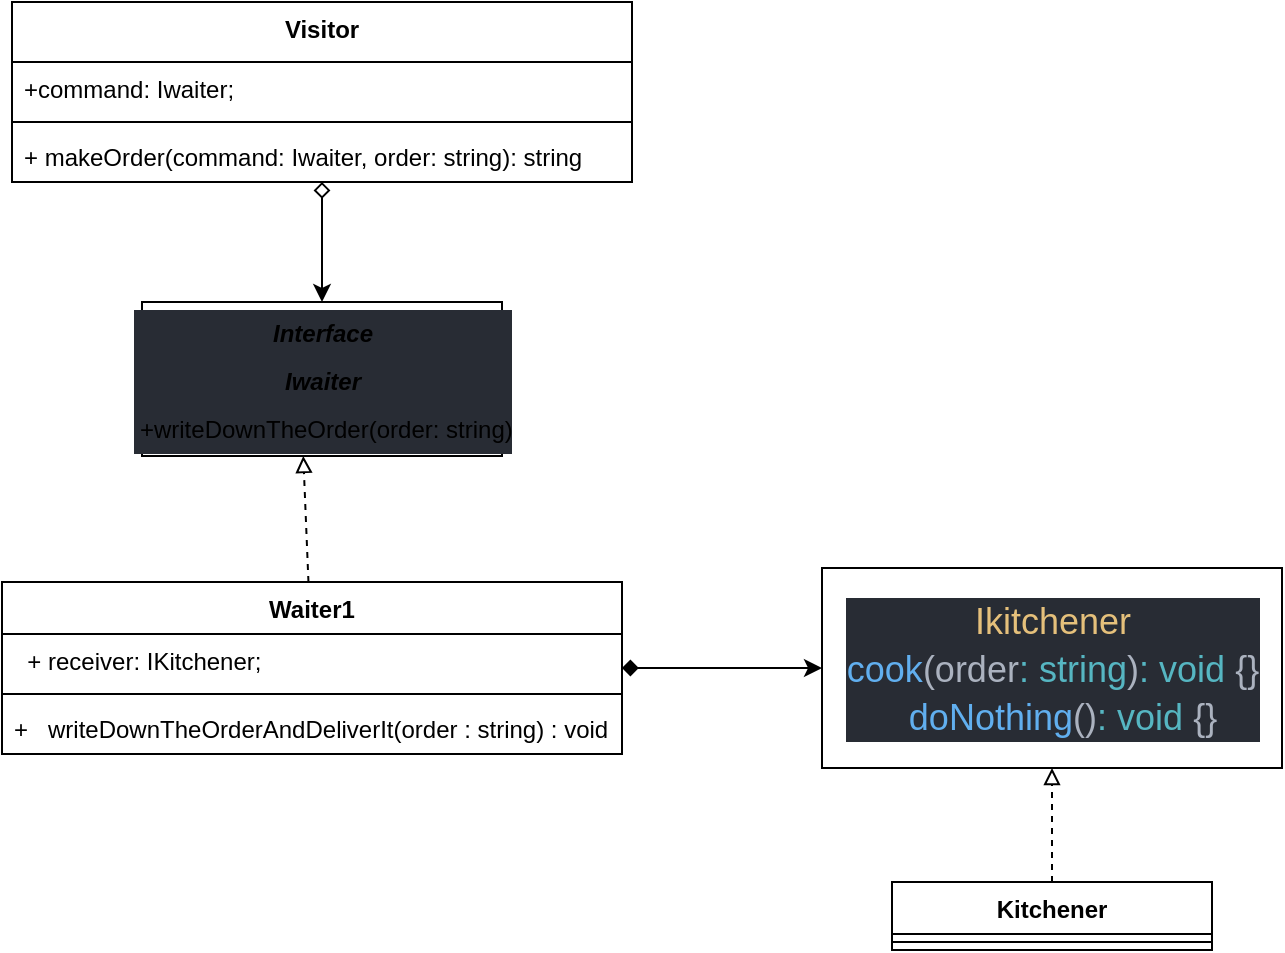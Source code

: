 <mxfile>
    <diagram id="bfcmRooAX_Vajdehl1cz" name="Page-1">
        <mxGraphModel dx="1980" dy="472" grid="1" gridSize="10" guides="1" tooltips="1" connect="1" arrows="1" fold="1" page="1" pageScale="1" pageWidth="850" pageHeight="1100" math="0" shadow="0">
            <root>
                <mxCell id="0"/>
                <mxCell id="1" parent="0"/>
                <mxCell id="23" style="edgeStyle=none;html=1;entryX=0.5;entryY=0;entryDx=0;entryDy=0;startArrow=diamond;startFill=0;endArrow=classic;endFill=1;" parent="1" source="2" target="19" edge="1">
                    <mxGeometry relative="1" as="geometry"/>
                </mxCell>
                <mxCell id="2" value="Visitor " style="swimlane;fontStyle=1;align=center;verticalAlign=top;childLayout=stackLayout;horizontal=1;startSize=30;horizontalStack=0;resizeParent=1;resizeParentMax=0;resizeLast=0;collapsible=1;marginBottom=0;" parent="1" vertex="1">
                    <mxGeometry x="-155" y="100" width="310" height="90" as="geometry"/>
                </mxCell>
                <mxCell id="3" value="+command: Iwaiter;" style="text;strokeColor=none;fillColor=none;align=left;verticalAlign=top;spacingLeft=4;spacingRight=4;overflow=hidden;rotatable=0;points=[[0,0.5],[1,0.5]];portConstraint=eastwest;" parent="2" vertex="1">
                    <mxGeometry y="30" width="310" height="26" as="geometry"/>
                </mxCell>
                <mxCell id="4" value="" style="line;strokeWidth=1;fillColor=none;align=left;verticalAlign=middle;spacingTop=-1;spacingLeft=3;spacingRight=3;rotatable=0;labelPosition=right;points=[];portConstraint=eastwest;" parent="2" vertex="1">
                    <mxGeometry y="56" width="310" height="8" as="geometry"/>
                </mxCell>
                <mxCell id="5" value="+ makeOrder(command: Iwaiter, order: string): string" style="text;strokeColor=none;fillColor=none;align=left;verticalAlign=top;spacingLeft=4;spacingRight=4;overflow=hidden;rotatable=0;points=[[0,0.5],[1,0.5]];portConstraint=eastwest;" parent="2" vertex="1">
                    <mxGeometry y="64" width="310" height="26" as="geometry"/>
                </mxCell>
                <mxCell id="20" style="edgeStyle=none;html=1;entryX=0.448;entryY=1;entryDx=0;entryDy=0;entryPerimeter=0;endArrow=block;endFill=0;dashed=1;" parent="1" source="10" target="19" edge="1">
                    <mxGeometry relative="1" as="geometry"/>
                </mxCell>
                <mxCell id="24" style="edgeStyle=none;html=1;startArrow=diamond;startFill=1;endArrow=classic;endFill=1;" parent="1" source="10" target="18" edge="1">
                    <mxGeometry relative="1" as="geometry"/>
                </mxCell>
                <mxCell id="10" value="Waiter1" style="swimlane;fontStyle=1;align=center;verticalAlign=top;childLayout=stackLayout;horizontal=1;startSize=26;horizontalStack=0;resizeParent=1;resizeParentMax=0;resizeLast=0;collapsible=1;marginBottom=0;" parent="1" vertex="1">
                    <mxGeometry x="-160" y="390" width="310" height="86" as="geometry"/>
                </mxCell>
                <mxCell id="11" value="  + receiver: IKitchener;" style="text;strokeColor=none;fillColor=none;align=left;verticalAlign=top;spacingLeft=4;spacingRight=4;overflow=hidden;rotatable=0;points=[[0,0.5],[1,0.5]];portConstraint=eastwest;" parent="10" vertex="1">
                    <mxGeometry y="26" width="310" height="26" as="geometry"/>
                </mxCell>
                <mxCell id="12" value="" style="line;strokeWidth=1;fillColor=none;align=left;verticalAlign=middle;spacingTop=-1;spacingLeft=3;spacingRight=3;rotatable=0;labelPosition=right;points=[];portConstraint=eastwest;" parent="10" vertex="1">
                    <mxGeometry y="52" width="310" height="8" as="geometry"/>
                </mxCell>
                <mxCell id="13" value="+   writeDownTheOrderAndDeliverIt(order : string) : void" style="text;strokeColor=none;fillColor=none;align=left;verticalAlign=top;spacingLeft=4;spacingRight=4;overflow=hidden;rotatable=0;points=[[0,0.5],[1,0.5]];portConstraint=eastwest;" parent="10" vertex="1">
                    <mxGeometry y="60" width="310" height="26" as="geometry"/>
                </mxCell>
                <mxCell id="21" style="edgeStyle=none;html=1;entryX=0.5;entryY=1;entryDx=0;entryDy=0;dashed=1;endArrow=block;endFill=0;" parent="1" source="14" target="18" edge="1">
                    <mxGeometry relative="1" as="geometry"/>
                </mxCell>
                <mxCell id="14" value="Kitchener" style="swimlane;fontStyle=1;align=center;verticalAlign=top;childLayout=stackLayout;horizontal=1;startSize=26;horizontalStack=0;resizeParent=1;resizeParentMax=0;resizeLast=0;collapsible=1;marginBottom=0;" parent="1" vertex="1">
                    <mxGeometry x="285" y="540" width="160" height="34" as="geometry"/>
                </mxCell>
                <mxCell id="16" value="" style="line;strokeWidth=1;fillColor=none;align=left;verticalAlign=middle;spacingTop=-1;spacingLeft=3;spacingRight=3;rotatable=0;labelPosition=right;points=[];portConstraint=eastwest;" parent="14" vertex="1">
                    <mxGeometry y="26" width="160" height="8" as="geometry"/>
                </mxCell>
                <mxCell id="18" value="&lt;div style=&quot;color: rgb(171 , 178 , 191) ; background-color: rgb(40 , 44 , 52) ; font-family: , &amp;#34;consolas&amp;#34; , &amp;#34;courier new&amp;#34; , monospace ; font-size: 18px ; line-height: 24px&quot;&gt;&lt;span style=&quot;color: #e5c07b&quot;&gt;Ikitchener&lt;/span&gt;&lt;/div&gt;&lt;div style=&quot;color: rgb(171 , 178 , 191) ; background-color: rgb(40 , 44 , 52) ; font-family: , &amp;#34;consolas&amp;#34; , &amp;#34;courier new&amp;#34; , monospace ; font-size: 18px ; line-height: 24px&quot;&gt;&lt;div style=&quot;font-family: , &amp;#34;consolas&amp;#34; , &amp;#34;courier new&amp;#34; , monospace ; line-height: 24px&quot;&gt;&lt;div&gt;&lt;span style=&quot;color: #61afef&quot;&gt;cook&lt;/span&gt;(order&lt;span style=&quot;color: #56b6c2&quot;&gt;:&lt;/span&gt; &lt;span style=&quot;color: #56b6c2&quot;&gt;string&lt;/span&gt;)&lt;span style=&quot;color: #56b6c2&quot;&gt;:&lt;/span&gt; &lt;span style=&quot;color: #56b6c2&quot;&gt;void&lt;/span&gt; {}&lt;/div&gt;&lt;div&gt;&amp;nbsp; &lt;span style=&quot;color: #61afef&quot;&gt;doNothing&lt;/span&gt;()&lt;span style=&quot;color: #56b6c2&quot;&gt;:&lt;/span&gt; &lt;span style=&quot;color: #56b6c2&quot;&gt;void&lt;/span&gt; {}&lt;/div&gt;&lt;/div&gt;&lt;/div&gt;" style="html=1;" parent="1" vertex="1">
                    <mxGeometry x="250" y="383" width="230" height="100" as="geometry"/>
                </mxCell>
                <mxCell id="19" value="&lt;div style=&quot;background-color: rgb(40 , 44 , 52) ; line-height: 24px&quot;&gt;&lt;b&gt;&lt;i&gt;Interface&lt;/i&gt;&lt;/b&gt;&lt;/div&gt;&lt;div style=&quot;background-color: rgb(40 , 44 , 52) ; line-height: 24px&quot;&gt;&lt;b&gt;&lt;i&gt;Iwaiter&lt;/i&gt;&lt;/b&gt;&lt;/div&gt;&lt;div style=&quot;background-color: rgb(40 , 44 , 52) ; line-height: 24px&quot;&gt;&amp;nbsp;+writeDownTheOrder(order: string)&lt;br&gt;&lt;/div&gt;" style="html=1;" parent="1" vertex="1">
                    <mxGeometry x="-90" y="250" width="180" height="77" as="geometry"/>
                </mxCell>
            </root>
        </mxGraphModel>
    </diagram>
</mxfile>